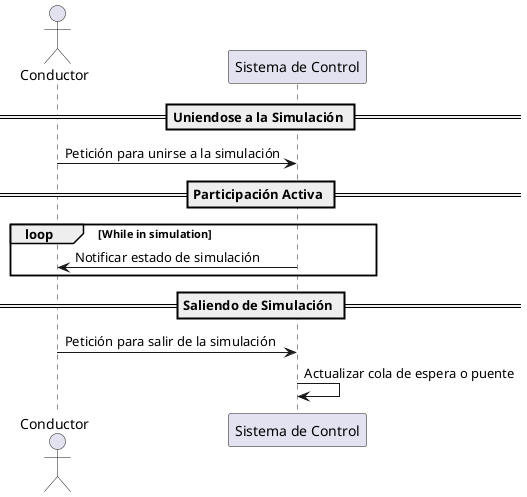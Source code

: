 @startuml One-Way Bridge Sequence

actor "Conductor" as Driver
participant "Sistema de Control" as System

== Uniendose a la Simulación ==
Driver -> System: Petición para unirse a la simulación

== Participación Activa ==
loop While in simulation
    System -> Driver: Notificar estado de simulación
end

== Saliendo de Simulación ==
Driver -> System: Petición para salir de la simulación
System -> System: Actualizar cola de espera o puente

@enduml 